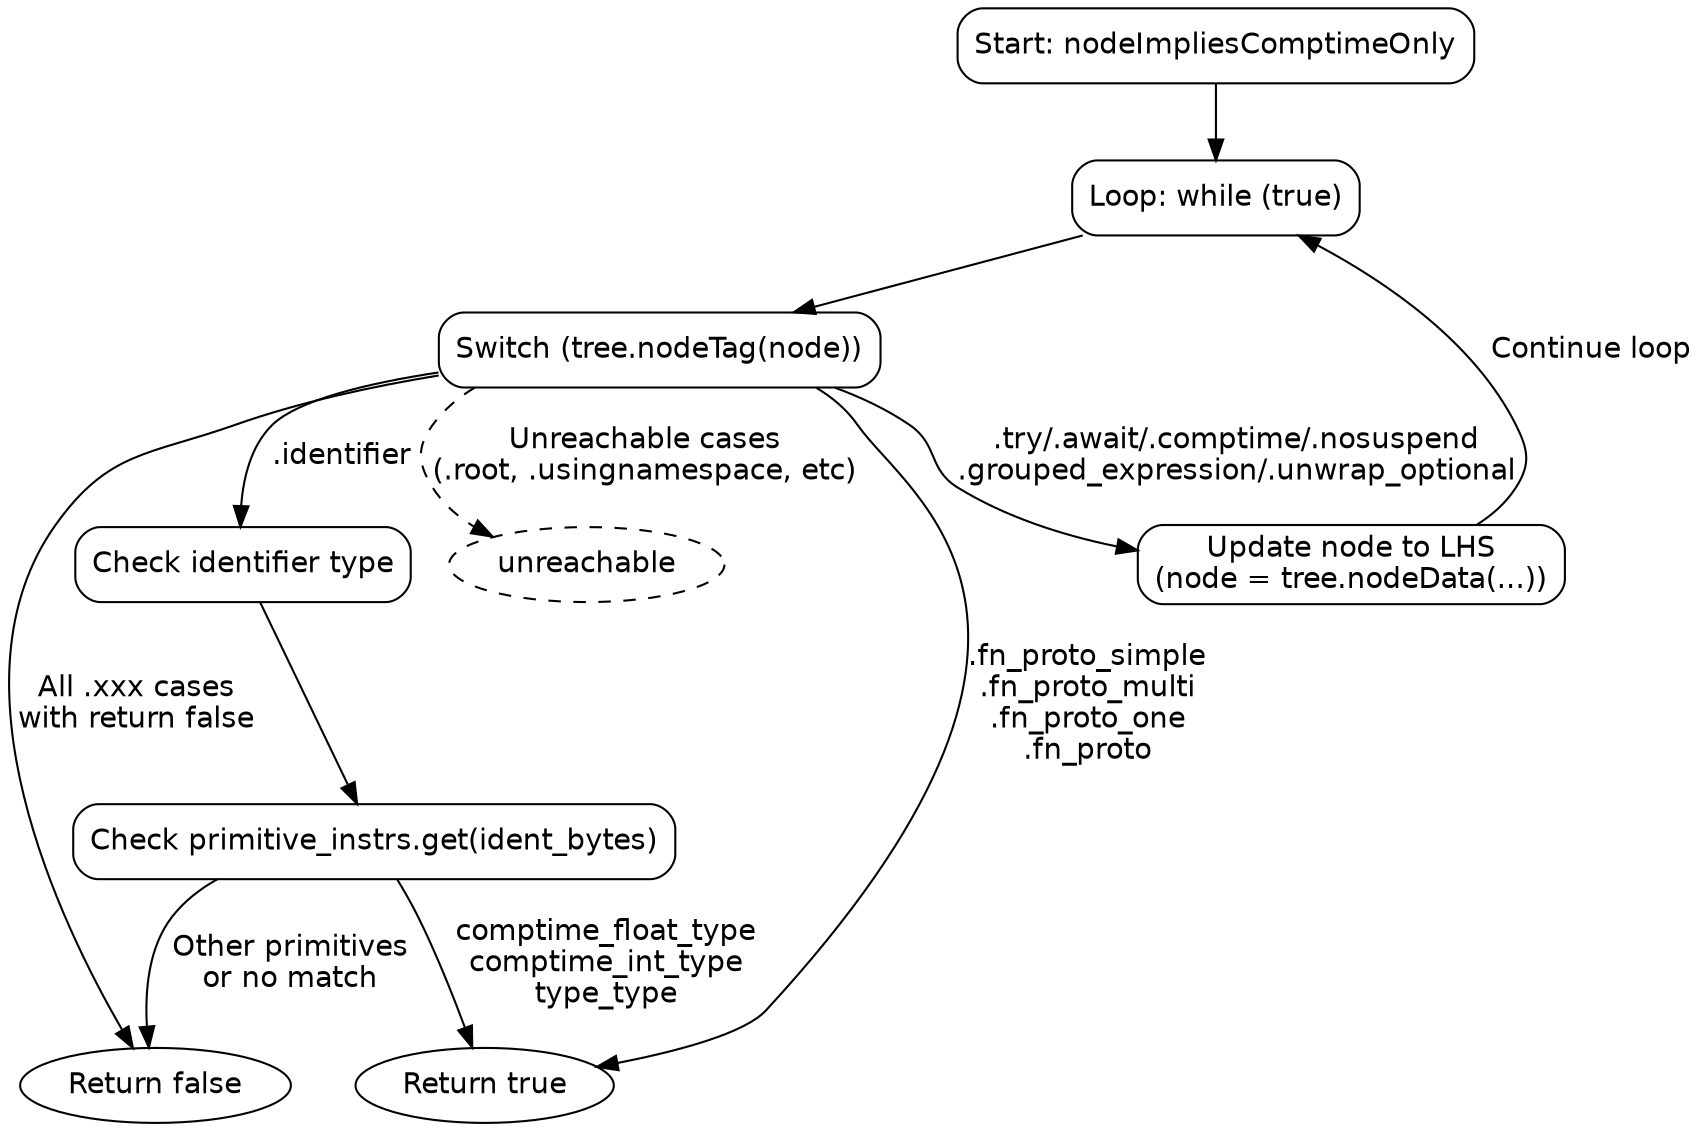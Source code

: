 
digraph flowchart {
    node [shape=rectangle, style="rounded", fontname="Helvetica"];
    edge [fontname="Helvetica"];

    start [label="Start: nodeImpliesComptimeOnly"];
    loop [label="Loop: while (true)"];
    switch_node [label="Switch (tree.nodeTag(node))"];
    return_true [label="Return true", shape=oval];
    return_false [label="Return false", shape=oval];
    handle_forward [label="Update node to LHS\n(node = tree.nodeData(...))"];
    handle_identifier [label="Check identifier type"];
    ident_primitive_check [label="Check primitive_instrs.get(ident_bytes)"];

    start -> loop;
    loop -> switch_node;

    // Common false returns
    switch_node -> return_false [label="All .xxx cases\nwith return false"];
    
    // True returns (fn_proto_xxx cases)
    switch_node -> return_true [label=".fn_proto_simple\n.fn_proto_multi\n.fn_proto_one\n.fn_proto"];
    
    // Forwarding cases
    switch_node -> handle_forward [label=".try/.await/.comptime/.nosuspend\n.grouped_expression/.unwrap_optional"];
    handle_forward -> loop [label="Continue loop"];
    
    // Identifier handling
    switch_node -> handle_identifier [label=".identifier"];
    handle_identifier -> ident_primitive_check;
    ident_primitive_check -> return_true [label="comptime_float_type\ncomptime_int_type\ntype_type"];
    ident_primitive_check -> return_false [label="Other primitives\nor no match"];

    // Unreachable cases
    switch_node -> unreachable [label="Unreachable cases\n(.root, .usingnamespace, etc)", style=dashed];
    unreachable [label="unreachable", shape=oval, style=dashed];
}
